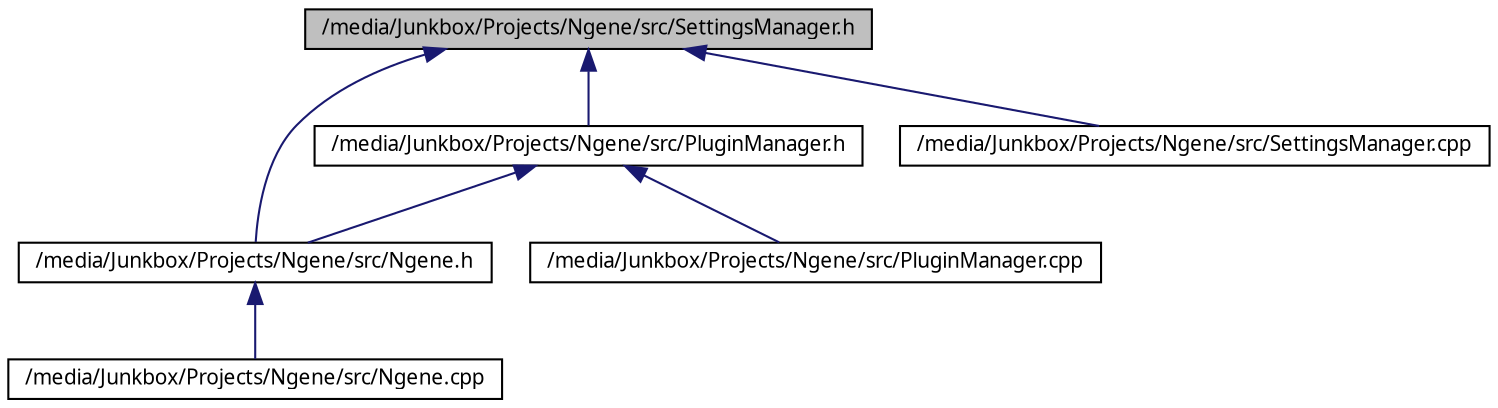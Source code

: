 digraph G
{
  edge [fontname="FreeSans.ttf",fontsize=10,labelfontname="FreeSans.ttf",labelfontsize=10];
  node [fontname="FreeSans.ttf",fontsize=10,shape=record];
  Node1 [label="/media/Junkbox/Projects/Ngene/src/SettingsManager.h",height=0.2,width=0.4,color="black", fillcolor="grey75", style="filled" fontcolor="black"];
  Node1 -> Node2 [dir=back,color="midnightblue",fontsize=10,style="solid",fontname="FreeSans.ttf"];
  Node2 [label="/media/Junkbox/Projects/Ngene/src/Ngene.h",height=0.2,width=0.4,color="black", fillcolor="white", style="filled",URL="$Ngene_8h.html"];
  Node2 -> Node3 [dir=back,color="midnightblue",fontsize=10,style="solid",fontname="FreeSans.ttf"];
  Node3 [label="/media/Junkbox/Projects/Ngene/src/Ngene.cpp",height=0.2,width=0.4,color="black", fillcolor="white", style="filled",URL="$Ngene_8cpp.html"];
  Node1 -> Node4 [dir=back,color="midnightblue",fontsize=10,style="solid",fontname="FreeSans.ttf"];
  Node4 [label="/media/Junkbox/Projects/Ngene/src/PluginManager.h",height=0.2,width=0.4,color="black", fillcolor="white", style="filled",URL="$PluginManager_8h.html"];
  Node4 -> Node2 [dir=back,color="midnightblue",fontsize=10,style="solid",fontname="FreeSans.ttf"];
  Node4 -> Node5 [dir=back,color="midnightblue",fontsize=10,style="solid",fontname="FreeSans.ttf"];
  Node5 [label="/media/Junkbox/Projects/Ngene/src/PluginManager.cpp",height=0.2,width=0.4,color="black", fillcolor="white", style="filled",URL="$PluginManager_8cpp.html"];
  Node1 -> Node6 [dir=back,color="midnightblue",fontsize=10,style="solid",fontname="FreeSans.ttf"];
  Node6 [label="/media/Junkbox/Projects/Ngene/src/SettingsManager.cpp",height=0.2,width=0.4,color="black", fillcolor="white", style="filled",URL="$SettingsManager_8cpp.html"];
}
